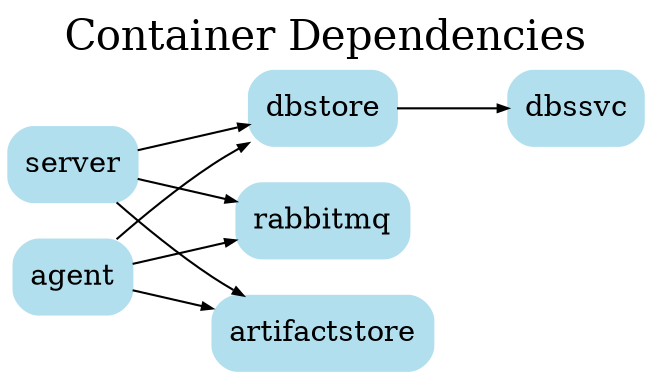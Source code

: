 digraph DockerCompose {
    rankdir=LR; // Left-to-right layout
    node [shape=box style="rounded,filled" color=lightblue2];
    edge [arrowsize=0.5]; // Reduce arrow size

    // Title
    label="Container Dependencies";
    labelloc=top;
    fontsize=20;

    // Define nodes with increased spacing
    dbssvc [label="dbssvc" pos="0,0!"];
    dbstore [label="dbstore" pos="0,-2!"];
    rabbitmq [label="rabbitmq" pos="0,-4!"];
    server [label="server" pos="0,-6!"];
    artifactstore [label="artifactstore" pos="0,-8!"];
    agent [label="agent" pos="0,-10!"];

    // Define edges (reversed directions)
    dbstore -> dbssvc;
    server -> dbstore;
    server -> rabbitmq;
    server -> artifactstore;
    agent -> dbstore;
    agent -> artifactstore;
    agent -> rabbitmq;
}
